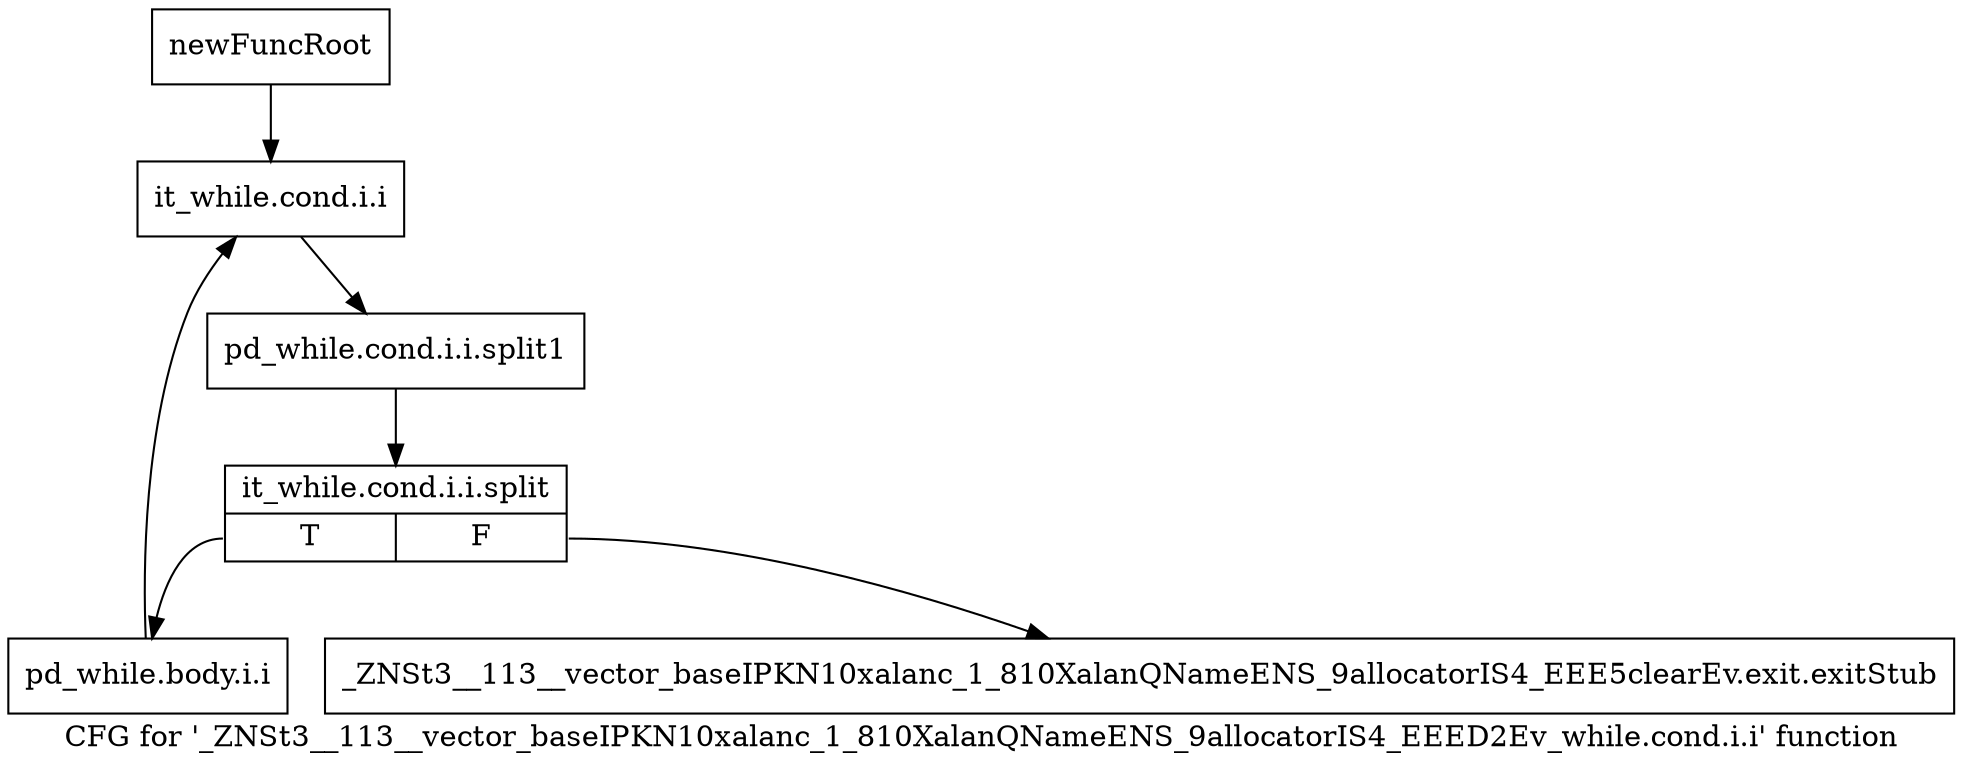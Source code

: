 digraph "CFG for '_ZNSt3__113__vector_baseIPKN10xalanc_1_810XalanQNameENS_9allocatorIS4_EEED2Ev_while.cond.i.i' function" {
	label="CFG for '_ZNSt3__113__vector_baseIPKN10xalanc_1_810XalanQNameENS_9allocatorIS4_EEED2Ev_while.cond.i.i' function";

	Node0xa0b4d70 [shape=record,label="{newFuncRoot}"];
	Node0xa0b4d70 -> Node0xa0b4e10;
	Node0xa0b4dc0 [shape=record,label="{_ZNSt3__113__vector_baseIPKN10xalanc_1_810XalanQNameENS_9allocatorIS4_EEE5clearEv.exit.exitStub}"];
	Node0xa0b4e10 [shape=record,label="{it_while.cond.i.i}"];
	Node0xa0b4e10 -> Node0xd10ad80;
	Node0xd10ad80 [shape=record,label="{pd_while.cond.i.i.split1}"];
	Node0xd10ad80 -> Node0xd16cd90;
	Node0xd16cd90 [shape=record,label="{it_while.cond.i.i.split|{<s0>T|<s1>F}}"];
	Node0xd16cd90:s0 -> Node0xa0b4e60;
	Node0xd16cd90:s1 -> Node0xa0b4dc0;
	Node0xa0b4e60 [shape=record,label="{pd_while.body.i.i}"];
	Node0xa0b4e60 -> Node0xa0b4e10;
}
